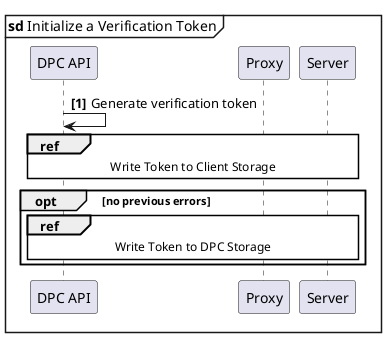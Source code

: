 @startuml
'https://plantuml.com/sequence-diagram

skinparam sequenceReferenceBackgroundColor white

mainframe **sd** Initialize a Verification Token
autonumber 1 1 "<b>[0]"

participant "DPC API" as DPC_API
participant "Proxy" as Proxy
participant "Server" as Server

DPC_API     ->  DPC_API                 : Generate verification token
ref over DPC_API,Proxy,Server           : Write Token to Client Storage
opt no previous errors
||5||
ref over DPC_API,Proxy,Server           : Write Token to DPC Storage
end
@enduml
